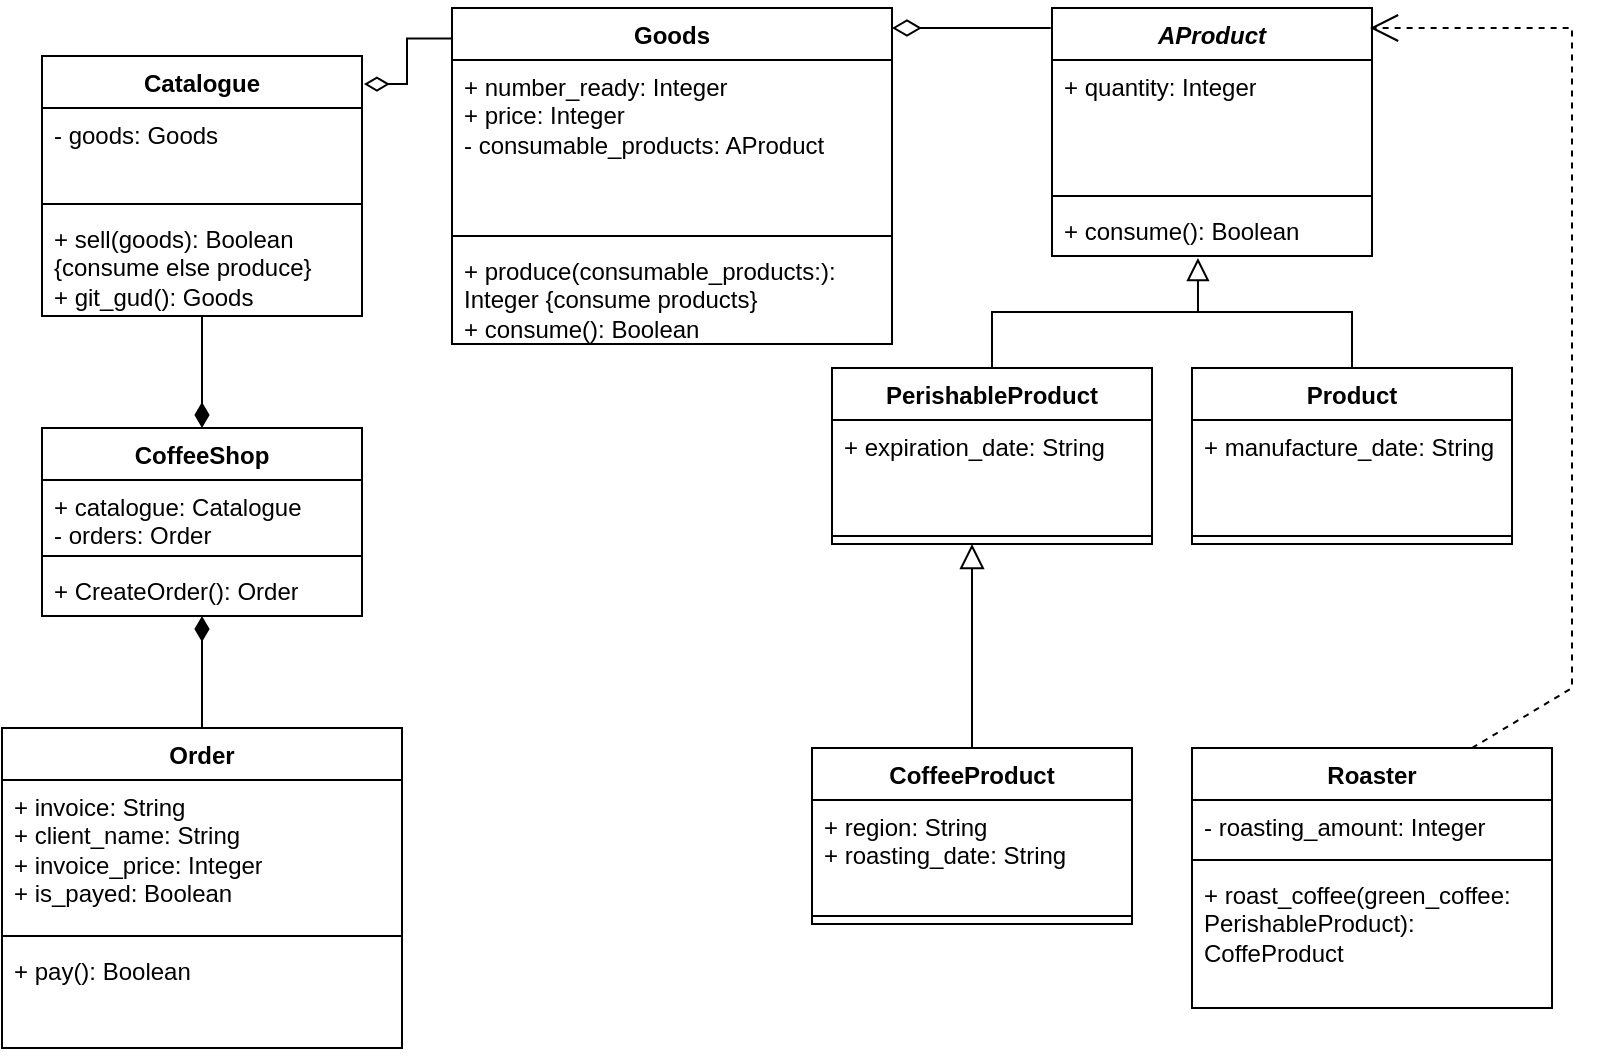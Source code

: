 <mxfile version="22.0.4" type="device">
  <diagram name="Page-1" id="B26PpSdpA0CUQggqFJnL">
    <mxGraphModel dx="1221" dy="709" grid="1" gridSize="10" guides="1" tooltips="1" connect="1" arrows="1" fold="1" page="1" pageScale="1" pageWidth="827" pageHeight="1169" math="0" shadow="0">
      <root>
        <mxCell id="0" />
        <mxCell id="1" parent="0" />
        <mxCell id="Tgnhw9O2b4wC5MJ8O7pF-2" value="&lt;i&gt;AProduct&lt;/i&gt;" style="swimlane;fontStyle=1;align=center;verticalAlign=top;childLayout=stackLayout;horizontal=1;startSize=26;horizontalStack=0;resizeParent=1;resizeParentMax=0;resizeLast=0;collapsible=1;marginBottom=0;whiteSpace=wrap;html=1;" parent="1" vertex="1">
          <mxGeometry x="560" y="20" width="160" height="124" as="geometry">
            <mxRectangle x="480" y="50" width="150" height="30" as="alternateBounds" />
          </mxGeometry>
        </mxCell>
        <mxCell id="Tgnhw9O2b4wC5MJ8O7pF-3" value="+ quantity: Integer" style="text;strokeColor=none;fillColor=none;align=left;verticalAlign=top;spacingLeft=4;spacingRight=4;overflow=hidden;rotatable=0;points=[[0,0.5],[1,0.5]];portConstraint=eastwest;whiteSpace=wrap;html=1;" parent="Tgnhw9O2b4wC5MJ8O7pF-2" vertex="1">
          <mxGeometry y="26" width="160" height="64" as="geometry" />
        </mxCell>
        <mxCell id="Tgnhw9O2b4wC5MJ8O7pF-4" value="" style="line;strokeWidth=1;fillColor=none;align=left;verticalAlign=middle;spacingTop=-1;spacingLeft=3;spacingRight=3;rotatable=0;labelPosition=right;points=[];portConstraint=eastwest;strokeColor=inherit;" parent="Tgnhw9O2b4wC5MJ8O7pF-2" vertex="1">
          <mxGeometry y="90" width="160" height="8" as="geometry" />
        </mxCell>
        <mxCell id="Tgnhw9O2b4wC5MJ8O7pF-5" value="+ consume(): Boolean" style="text;strokeColor=none;fillColor=none;align=left;verticalAlign=top;spacingLeft=4;spacingRight=4;overflow=hidden;rotatable=0;points=[[0,0.5],[1,0.5]];portConstraint=eastwest;whiteSpace=wrap;html=1;" parent="Tgnhw9O2b4wC5MJ8O7pF-2" vertex="1">
          <mxGeometry y="98" width="160" height="26" as="geometry" />
        </mxCell>
        <mxCell id="Tgnhw9O2b4wC5MJ8O7pF-14" value="CoffeeProduct" style="swimlane;fontStyle=1;align=center;verticalAlign=top;childLayout=stackLayout;horizontal=1;startSize=26;horizontalStack=0;resizeParent=1;resizeParentMax=0;resizeLast=0;collapsible=1;marginBottom=0;whiteSpace=wrap;html=1;" parent="1" vertex="1">
          <mxGeometry x="440" y="390" width="160" height="88" as="geometry" />
        </mxCell>
        <mxCell id="Tgnhw9O2b4wC5MJ8O7pF-15" value="+ region: String&lt;br&gt;+ roasting_date: String" style="text;strokeColor=none;fillColor=none;align=left;verticalAlign=top;spacingLeft=4;spacingRight=4;overflow=hidden;rotatable=0;points=[[0,0.5],[1,0.5]];portConstraint=eastwest;whiteSpace=wrap;html=1;" parent="Tgnhw9O2b4wC5MJ8O7pF-14" vertex="1">
          <mxGeometry y="26" width="160" height="54" as="geometry" />
        </mxCell>
        <mxCell id="Tgnhw9O2b4wC5MJ8O7pF-16" value="" style="line;strokeWidth=1;fillColor=none;align=left;verticalAlign=middle;spacingTop=-1;spacingLeft=3;spacingRight=3;rotatable=0;labelPosition=right;points=[];portConstraint=eastwest;strokeColor=inherit;" parent="Tgnhw9O2b4wC5MJ8O7pF-14" vertex="1">
          <mxGeometry y="80" width="160" height="8" as="geometry" />
        </mxCell>
        <mxCell id="Tgnhw9O2b4wC5MJ8O7pF-18" value="Catalogue" style="swimlane;fontStyle=1;align=center;verticalAlign=top;childLayout=stackLayout;horizontal=1;startSize=26;horizontalStack=0;resizeParent=1;resizeParentMax=0;resizeLast=0;collapsible=1;marginBottom=0;whiteSpace=wrap;html=1;" parent="1" vertex="1">
          <mxGeometry x="55" y="44" width="160" height="130" as="geometry" />
        </mxCell>
        <mxCell id="Tgnhw9O2b4wC5MJ8O7pF-19" value="- goods: Goods" style="text;strokeColor=none;fillColor=none;align=left;verticalAlign=top;spacingLeft=4;spacingRight=4;overflow=hidden;rotatable=0;points=[[0,0.5],[1,0.5]];portConstraint=eastwest;whiteSpace=wrap;html=1;" parent="Tgnhw9O2b4wC5MJ8O7pF-18" vertex="1">
          <mxGeometry y="26" width="160" height="44" as="geometry" />
        </mxCell>
        <mxCell id="Tgnhw9O2b4wC5MJ8O7pF-20" value="" style="line;strokeWidth=1;fillColor=none;align=left;verticalAlign=middle;spacingTop=-1;spacingLeft=3;spacingRight=3;rotatable=0;labelPosition=right;points=[];portConstraint=eastwest;strokeColor=inherit;" parent="Tgnhw9O2b4wC5MJ8O7pF-18" vertex="1">
          <mxGeometry y="70" width="160" height="8" as="geometry" />
        </mxCell>
        <mxCell id="Tgnhw9O2b4wC5MJ8O7pF-21" value="+ sell(goods): Boolean {consume else produce}&lt;br&gt;+ git_gud(): Goods" style="text;strokeColor=none;fillColor=none;align=left;verticalAlign=top;spacingLeft=4;spacingRight=4;overflow=hidden;rotatable=0;points=[[0,0.5],[1,0.5]];portConstraint=eastwest;whiteSpace=wrap;html=1;" parent="Tgnhw9O2b4wC5MJ8O7pF-18" vertex="1">
          <mxGeometry y="78" width="160" height="52" as="geometry" />
        </mxCell>
        <mxCell id="gLfY4DbhLOkoS1d-2GVk-16" style="edgeStyle=orthogonalEdgeStyle;rounded=0;orthogonalLoop=1;jettySize=auto;html=1;endArrow=none;endFill=0;" parent="1" source="Tgnhw9O2b4wC5MJ8O7pF-22" edge="1">
          <mxGeometry relative="1" as="geometry">
            <mxPoint x="562" y="172" as="targetPoint" />
            <Array as="points">
              <mxPoint x="710" y="172" />
              <mxPoint x="580" y="172" />
            </Array>
          </mxGeometry>
        </mxCell>
        <mxCell id="Tgnhw9O2b4wC5MJ8O7pF-22" value="Product" style="swimlane;fontStyle=1;align=center;verticalAlign=top;childLayout=stackLayout;horizontal=1;startSize=26;horizontalStack=0;resizeParent=1;resizeParentMax=0;resizeLast=0;collapsible=1;marginBottom=0;whiteSpace=wrap;html=1;" parent="1" vertex="1">
          <mxGeometry x="630" y="200" width="160" height="88" as="geometry" />
        </mxCell>
        <mxCell id="Tgnhw9O2b4wC5MJ8O7pF-23" value="+ manufacture_date: String" style="text;strokeColor=none;fillColor=none;align=left;verticalAlign=top;spacingLeft=4;spacingRight=4;overflow=hidden;rotatable=0;points=[[0,0.5],[1,0.5]];portConstraint=eastwest;whiteSpace=wrap;html=1;" parent="Tgnhw9O2b4wC5MJ8O7pF-22" vertex="1">
          <mxGeometry y="26" width="160" height="54" as="geometry" />
        </mxCell>
        <mxCell id="Tgnhw9O2b4wC5MJ8O7pF-24" value="" style="line;strokeWidth=1;fillColor=none;align=left;verticalAlign=middle;spacingTop=-1;spacingLeft=3;spacingRight=3;rotatable=0;labelPosition=right;points=[];portConstraint=eastwest;strokeColor=inherit;" parent="Tgnhw9O2b4wC5MJ8O7pF-22" vertex="1">
          <mxGeometry y="80" width="160" height="8" as="geometry" />
        </mxCell>
        <mxCell id="Gvj6GqQqcnnQqJ61h62s-1" value="Goods" style="swimlane;fontStyle=1;align=center;verticalAlign=top;childLayout=stackLayout;horizontal=1;startSize=26;horizontalStack=0;resizeParent=1;resizeParentMax=0;resizeLast=0;collapsible=1;marginBottom=0;whiteSpace=wrap;html=1;" parent="1" vertex="1">
          <mxGeometry x="260" y="20" width="220" height="168" as="geometry">
            <mxRectangle x="350" y="90" width="80" height="30" as="alternateBounds" />
          </mxGeometry>
        </mxCell>
        <mxCell id="Gvj6GqQqcnnQqJ61h62s-2" value="+ number_ready: Integer&lt;br&gt;+ price: Integer&lt;br&gt;- consumable_products: AProduct" style="text;strokeColor=none;fillColor=none;align=left;verticalAlign=top;spacingLeft=4;spacingRight=4;overflow=hidden;rotatable=0;points=[[0,0.5],[1,0.5]];portConstraint=eastwest;whiteSpace=wrap;html=1;" parent="Gvj6GqQqcnnQqJ61h62s-1" vertex="1">
          <mxGeometry y="26" width="220" height="84" as="geometry" />
        </mxCell>
        <mxCell id="Gvj6GqQqcnnQqJ61h62s-3" value="" style="line;strokeWidth=1;fillColor=none;align=left;verticalAlign=middle;spacingTop=-1;spacingLeft=3;spacingRight=3;rotatable=0;labelPosition=right;points=[];portConstraint=eastwest;strokeColor=inherit;" parent="Gvj6GqQqcnnQqJ61h62s-1" vertex="1">
          <mxGeometry y="110" width="220" height="8" as="geometry" />
        </mxCell>
        <mxCell id="Gvj6GqQqcnnQqJ61h62s-4" value="+ produce(consumable_products:): Integer {consume products}&lt;br&gt;+ consume(): Boolean" style="text;strokeColor=none;fillColor=none;align=left;verticalAlign=top;spacingLeft=4;spacingRight=4;overflow=hidden;rotatable=0;points=[[0,0.5],[1,0.5]];portConstraint=eastwest;whiteSpace=wrap;html=1;" parent="Gvj6GqQqcnnQqJ61h62s-1" vertex="1">
          <mxGeometry y="118" width="220" height="50" as="geometry" />
        </mxCell>
        <mxCell id="Gvj6GqQqcnnQqJ61h62s-5" value="PerishableProduct" style="swimlane;fontStyle=1;align=center;verticalAlign=top;childLayout=stackLayout;horizontal=1;startSize=26;horizontalStack=0;resizeParent=1;resizeParentMax=0;resizeLast=0;collapsible=1;marginBottom=0;whiteSpace=wrap;html=1;" parent="1" vertex="1">
          <mxGeometry x="450" y="200" width="160" height="88" as="geometry" />
        </mxCell>
        <mxCell id="Gvj6GqQqcnnQqJ61h62s-6" value="+ expiration_date: String" style="text;strokeColor=none;fillColor=none;align=left;verticalAlign=top;spacingLeft=4;spacingRight=4;overflow=hidden;rotatable=0;points=[[0,0.5],[1,0.5]];portConstraint=eastwest;whiteSpace=wrap;html=1;" parent="Gvj6GqQqcnnQqJ61h62s-5" vertex="1">
          <mxGeometry y="26" width="160" height="54" as="geometry" />
        </mxCell>
        <mxCell id="Gvj6GqQqcnnQqJ61h62s-7" value="" style="line;strokeWidth=1;fillColor=none;align=left;verticalAlign=middle;spacingTop=-1;spacingLeft=3;spacingRight=3;rotatable=0;labelPosition=right;points=[];portConstraint=eastwest;strokeColor=inherit;" parent="Gvj6GqQqcnnQqJ61h62s-5" vertex="1">
          <mxGeometry y="80" width="160" height="8" as="geometry" />
        </mxCell>
        <mxCell id="gLfY4DbhLOkoS1d-2GVk-2" style="edgeStyle=orthogonalEdgeStyle;rounded=0;orthogonalLoop=1;jettySize=auto;html=1;endArrow=diamondThin;endFill=1;endSize=10;exitX=0.5;exitY=0;exitDx=0;exitDy=0;" parent="1" source="Gvj6GqQqcnnQqJ61h62s-9" target="gLfY4DbhLOkoS1d-2GVk-22" edge="1">
          <mxGeometry relative="1" as="geometry">
            <Array as="points">
              <mxPoint x="135" y="350" />
              <mxPoint x="135" y="350" />
            </Array>
            <mxPoint x="180" y="340" as="targetPoint" />
          </mxGeometry>
        </mxCell>
        <mxCell id="Gvj6GqQqcnnQqJ61h62s-9" value="Order" style="swimlane;fontStyle=1;align=center;verticalAlign=top;childLayout=stackLayout;horizontal=1;startSize=26;horizontalStack=0;resizeParent=1;resizeParentMax=0;resizeLast=0;collapsible=1;marginBottom=0;whiteSpace=wrap;html=1;" parent="1" vertex="1">
          <mxGeometry x="35" y="380" width="200" height="160" as="geometry" />
        </mxCell>
        <mxCell id="Gvj6GqQqcnnQqJ61h62s-10" value="+ invoice: String&lt;br&gt;+ client_name: String&lt;br&gt;+ invoice_price: Integer&lt;br&gt;+ is_payed: Boolean" style="text;strokeColor=none;fillColor=none;align=left;verticalAlign=top;spacingLeft=4;spacingRight=4;overflow=hidden;rotatable=0;points=[[0,0.5],[1,0.5]];portConstraint=eastwest;whiteSpace=wrap;html=1;" parent="Gvj6GqQqcnnQqJ61h62s-9" vertex="1">
          <mxGeometry y="26" width="200" height="74" as="geometry" />
        </mxCell>
        <mxCell id="Gvj6GqQqcnnQqJ61h62s-11" value="" style="line;strokeWidth=1;fillColor=none;align=left;verticalAlign=middle;spacingTop=-1;spacingLeft=3;spacingRight=3;rotatable=0;labelPosition=right;points=[];portConstraint=eastwest;strokeColor=inherit;" parent="Gvj6GqQqcnnQqJ61h62s-9" vertex="1">
          <mxGeometry y="100" width="200" height="8" as="geometry" />
        </mxCell>
        <mxCell id="Gvj6GqQqcnnQqJ61h62s-12" value="+ pay(): Boolean" style="text;strokeColor=none;fillColor=none;align=left;verticalAlign=top;spacingLeft=4;spacingRight=4;overflow=hidden;rotatable=0;points=[[0,0.5],[1,0.5]];portConstraint=eastwest;whiteSpace=wrap;html=1;" parent="Gvj6GqQqcnnQqJ61h62s-9" vertex="1">
          <mxGeometry y="108" width="200" height="52" as="geometry" />
        </mxCell>
        <mxCell id="Gvj6GqQqcnnQqJ61h62s-13" style="edgeStyle=orthogonalEdgeStyle;rounded=0;orthogonalLoop=1;jettySize=auto;html=1;endArrow=block;endFill=0;endSize=10;exitX=0.5;exitY=0;exitDx=0;exitDy=0;entryX=0.5;entryY=1;entryDx=0;entryDy=0;" parent="1" edge="1">
          <mxGeometry relative="1" as="geometry">
            <mxPoint x="510.0" y="390" as="sourcePoint" />
            <mxPoint x="520.0" y="288" as="targetPoint" />
            <Array as="points">
              <mxPoint x="520" y="390" />
            </Array>
          </mxGeometry>
        </mxCell>
        <mxCell id="Gvj6GqQqcnnQqJ61h62s-15" style="edgeStyle=orthogonalEdgeStyle;rounded=0;orthogonalLoop=1;jettySize=auto;html=1;entryX=0.456;entryY=1.038;entryDx=0;entryDy=0;entryPerimeter=0;endArrow=block;endFill=0;endSize=9;" parent="1" source="Gvj6GqQqcnnQqJ61h62s-5" target="Tgnhw9O2b4wC5MJ8O7pF-5" edge="1">
          <mxGeometry relative="1" as="geometry" />
        </mxCell>
        <mxCell id="Gvj6GqQqcnnQqJ61h62s-21" style="edgeStyle=orthogonalEdgeStyle;rounded=0;orthogonalLoop=1;jettySize=auto;html=1;entryX=1.006;entryY=0.108;entryDx=0;entryDy=0;entryPerimeter=0;exitX=0;exitY=0.091;exitDx=0;exitDy=0;exitPerimeter=0;endArrow=diamondThin;endFill=0;endSize=10;" parent="1" source="Gvj6GqQqcnnQqJ61h62s-1" target="Tgnhw9O2b4wC5MJ8O7pF-18" edge="1">
          <mxGeometry relative="1" as="geometry">
            <mxPoint x="260" y="64" as="sourcePoint" />
          </mxGeometry>
        </mxCell>
        <mxCell id="Gvj6GqQqcnnQqJ61h62s-64" value="Roaster" style="swimlane;fontStyle=1;align=center;verticalAlign=top;childLayout=stackLayout;horizontal=1;startSize=26;horizontalStack=0;resizeParent=1;resizeParentMax=0;resizeLast=0;collapsible=1;marginBottom=0;whiteSpace=wrap;html=1;" parent="1" vertex="1">
          <mxGeometry x="630" y="390" width="180" height="130" as="geometry" />
        </mxCell>
        <mxCell id="Gvj6GqQqcnnQqJ61h62s-65" value="- roasting_amount: Integer" style="text;strokeColor=none;fillColor=none;align=left;verticalAlign=top;spacingLeft=4;spacingRight=4;overflow=hidden;rotatable=0;points=[[0,0.5],[1,0.5]];portConstraint=eastwest;whiteSpace=wrap;html=1;" parent="Gvj6GqQqcnnQqJ61h62s-64" vertex="1">
          <mxGeometry y="26" width="180" height="26" as="geometry" />
        </mxCell>
        <mxCell id="Gvj6GqQqcnnQqJ61h62s-66" value="" style="line;strokeWidth=1;fillColor=none;align=left;verticalAlign=middle;spacingTop=-1;spacingLeft=3;spacingRight=3;rotatable=0;labelPosition=right;points=[];portConstraint=eastwest;strokeColor=inherit;" parent="Gvj6GqQqcnnQqJ61h62s-64" vertex="1">
          <mxGeometry y="52" width="180" height="8" as="geometry" />
        </mxCell>
        <mxCell id="Gvj6GqQqcnnQqJ61h62s-67" value="+ roast_coffee(green_coffee: PerishableProduct): CoffeProduct" style="text;strokeColor=none;fillColor=none;align=left;verticalAlign=top;spacingLeft=4;spacingRight=4;overflow=hidden;rotatable=0;points=[[0,0.5],[1,0.5]];portConstraint=eastwest;whiteSpace=wrap;html=1;" parent="Gvj6GqQqcnnQqJ61h62s-64" vertex="1">
          <mxGeometry y="60" width="180" height="70" as="geometry" />
        </mxCell>
        <mxCell id="gLfY4DbhLOkoS1d-2GVk-3" value="" style="endArrow=diamondThin;endFill=1;endSize=10;html=1;rounded=0;entryX=0.5;entryY=0;entryDx=0;entryDy=0;" parent="1" source="Tgnhw9O2b4wC5MJ8O7pF-21" target="gLfY4DbhLOkoS1d-2GVk-19" edge="1">
          <mxGeometry width="160" relative="1" as="geometry">
            <mxPoint x="360" y="290" as="sourcePoint" />
            <mxPoint x="520" y="290" as="targetPoint" />
          </mxGeometry>
        </mxCell>
        <mxCell id="gLfY4DbhLOkoS1d-2GVk-11" value="" style="endArrow=diamondThin;endSize=12;html=1;rounded=0;endFill=0;exitX=-0.004;exitY=0.081;exitDx=0;exitDy=0;exitPerimeter=0;" parent="1" source="Tgnhw9O2b4wC5MJ8O7pF-2" edge="1">
          <mxGeometry width="160" relative="1" as="geometry">
            <mxPoint x="540" y="82" as="sourcePoint" />
            <mxPoint x="480" y="30" as="targetPoint" />
            <Array as="points" />
          </mxGeometry>
        </mxCell>
        <mxCell id="gLfY4DbhLOkoS1d-2GVk-12" value="" style="endArrow=open;endSize=12;dashed=1;html=1;rounded=0;" parent="1" edge="1">
          <mxGeometry x="0.063" y="-28" width="160" relative="1" as="geometry">
            <mxPoint x="770" y="390" as="sourcePoint" />
            <mxPoint x="719" y="30" as="targetPoint" />
            <Array as="points">
              <mxPoint x="820" y="360" />
              <mxPoint x="820" y="230" />
              <mxPoint x="820" y="30" />
            </Array>
            <mxPoint x="-1" as="offset" />
          </mxGeometry>
        </mxCell>
        <mxCell id="gLfY4DbhLOkoS1d-2GVk-19" value="CoffeeShop" style="swimlane;fontStyle=1;align=center;verticalAlign=top;childLayout=stackLayout;horizontal=1;startSize=26;horizontalStack=0;resizeParent=1;resizeParentMax=0;resizeLast=0;collapsible=1;marginBottom=0;whiteSpace=wrap;html=1;" parent="1" vertex="1">
          <mxGeometry x="55" y="230" width="160" height="94" as="geometry" />
        </mxCell>
        <mxCell id="gLfY4DbhLOkoS1d-2GVk-20" value="+ catalogue: Catalogue&lt;br&gt;- orders: Order" style="text;strokeColor=none;fillColor=none;align=left;verticalAlign=top;spacingLeft=4;spacingRight=4;overflow=hidden;rotatable=0;points=[[0,0.5],[1,0.5]];portConstraint=eastwest;whiteSpace=wrap;html=1;" parent="gLfY4DbhLOkoS1d-2GVk-19" vertex="1">
          <mxGeometry y="26" width="160" height="34" as="geometry" />
        </mxCell>
        <mxCell id="gLfY4DbhLOkoS1d-2GVk-21" value="" style="line;strokeWidth=1;fillColor=none;align=left;verticalAlign=middle;spacingTop=-1;spacingLeft=3;spacingRight=3;rotatable=0;labelPosition=right;points=[];portConstraint=eastwest;strokeColor=inherit;" parent="gLfY4DbhLOkoS1d-2GVk-19" vertex="1">
          <mxGeometry y="60" width="160" height="8" as="geometry" />
        </mxCell>
        <mxCell id="gLfY4DbhLOkoS1d-2GVk-22" value="+ CreateOrder(): Order" style="text;strokeColor=none;fillColor=none;align=left;verticalAlign=top;spacingLeft=4;spacingRight=4;overflow=hidden;rotatable=0;points=[[0,0.5],[1,0.5]];portConstraint=eastwest;whiteSpace=wrap;html=1;" parent="gLfY4DbhLOkoS1d-2GVk-19" vertex="1">
          <mxGeometry y="68" width="160" height="26" as="geometry" />
        </mxCell>
      </root>
    </mxGraphModel>
  </diagram>
</mxfile>

